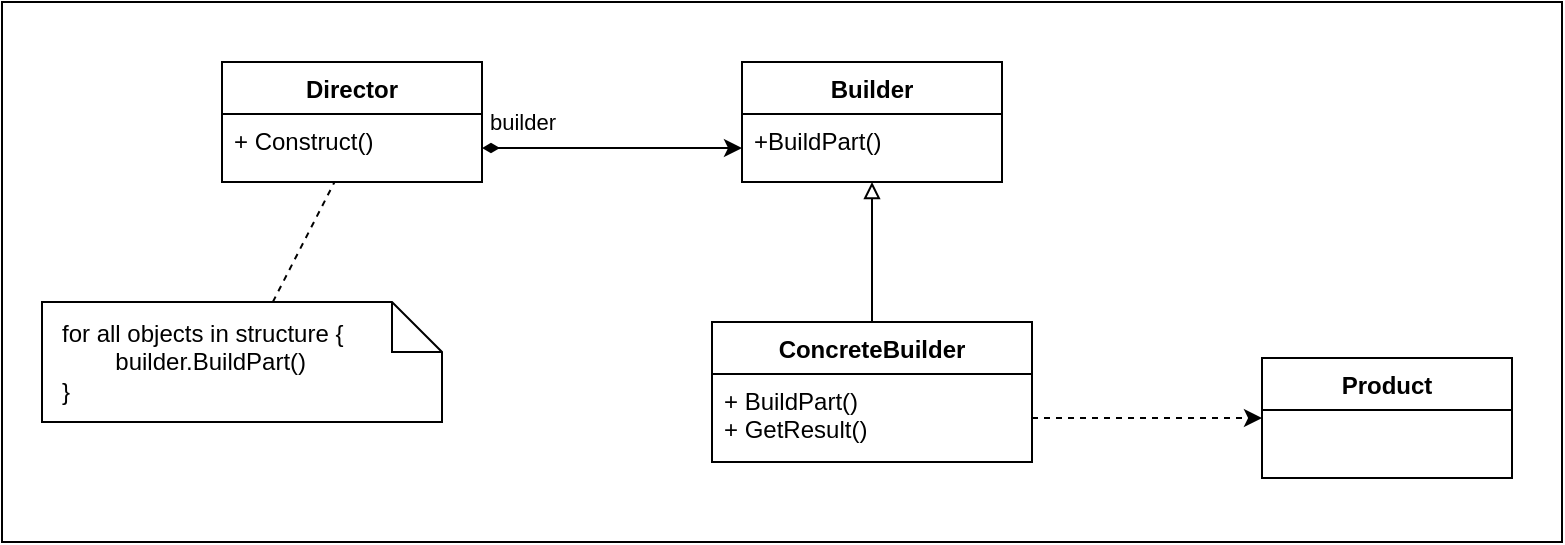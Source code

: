 <mxfile>
    <diagram name="Page-1" id="SDWG9DKmseKplDPkIkF8">
        <mxGraphModel dx="1151" dy="896" grid="1" gridSize="10" guides="1" tooltips="1" connect="1" arrows="1" fold="1" page="1" pageScale="1" pageWidth="850" pageHeight="1100" math="0" shadow="0">
            <root>
                <mxCell id="0"/>
                <mxCell id="1" parent="0"/>
                <mxCell id="bwSSeVmjy1r_vaOKLsch-12" value="" style="rounded=0;whiteSpace=wrap;html=1;" parent="1" vertex="1">
                    <mxGeometry x="340" y="130" width="780" height="270" as="geometry"/>
                </mxCell>
                <mxCell id="bwSSeVmjy1r_vaOKLsch-1" value="Builder" style="swimlane;fontStyle=1;align=center;verticalAlign=top;childLayout=stackLayout;horizontal=1;startSize=26;horizontalStack=0;resizeParent=1;resizeParentMax=0;resizeLast=0;collapsible=1;marginBottom=0;whiteSpace=wrap;html=1;" parent="1" vertex="1">
                    <mxGeometry x="710" y="160" width="130" height="60" as="geometry"/>
                </mxCell>
                <mxCell id="bwSSeVmjy1r_vaOKLsch-4" value="+BuildPart()" style="text;strokeColor=none;fillColor=none;align=left;verticalAlign=top;spacingLeft=4;spacingRight=4;overflow=hidden;rotatable=0;points=[[0,0.5],[1,0.5]];portConstraint=eastwest;whiteSpace=wrap;html=1;" parent="bwSSeVmjy1r_vaOKLsch-1" vertex="1">
                    <mxGeometry y="26" width="130" height="34" as="geometry"/>
                </mxCell>
                <mxCell id="bwSSeVmjy1r_vaOKLsch-10" style="edgeStyle=orthogonalEdgeStyle;rounded=0;orthogonalLoop=1;jettySize=auto;html=1;endArrow=block;endFill=0;exitX=0.5;exitY=0;exitDx=0;exitDy=0;" parent="1" source="bwSSeVmjy1r_vaOKLsch-5" target="bwSSeVmjy1r_vaOKLsch-1" edge="1">
                    <mxGeometry relative="1" as="geometry"/>
                </mxCell>
                <mxCell id="bwSSeVmjy1r_vaOKLsch-5" value="ConcreteBuilder" style="swimlane;fontStyle=1;align=center;verticalAlign=top;childLayout=stackLayout;horizontal=1;startSize=26;horizontalStack=0;resizeParent=1;resizeParentMax=0;resizeLast=0;collapsible=1;marginBottom=0;whiteSpace=wrap;html=1;" parent="1" vertex="1">
                    <mxGeometry x="695" y="290" width="160" height="70" as="geometry"/>
                </mxCell>
                <mxCell id="bwSSeVmjy1r_vaOKLsch-8" value="+ BuildPart()&lt;br&gt;+ GetResult()" style="text;strokeColor=none;fillColor=none;align=left;verticalAlign=top;spacingLeft=4;spacingRight=4;overflow=hidden;rotatable=0;points=[[0,0.5],[1,0.5]];portConstraint=eastwest;whiteSpace=wrap;html=1;" parent="bwSSeVmjy1r_vaOKLsch-5" vertex="1">
                    <mxGeometry y="26" width="160" height="44" as="geometry"/>
                </mxCell>
                <mxCell id="14" value="Product" style="swimlane;fontStyle=1;align=center;verticalAlign=top;childLayout=stackLayout;horizontal=1;startSize=26;horizontalStack=0;resizeParent=1;resizeParentMax=0;resizeLast=0;collapsible=1;marginBottom=0;whiteSpace=wrap;html=1;" parent="1" vertex="1">
                    <mxGeometry x="970" y="308" width="125" height="60" as="geometry"/>
                </mxCell>
                <mxCell id="37" style="edgeStyle=none;html=1;dashed=1;endArrow=none;endFill=0;" parent="1" source="34" target="41" edge="1">
                    <mxGeometry relative="1" as="geometry"/>
                </mxCell>
                <mxCell id="34" value="for all objects in structure {&lt;br&gt;&lt;span style=&quot;white-space: pre;&quot;&gt;&#9;&lt;/span&gt;builder.BuildPart()&lt;br&gt;}" style="shape=note2;boundedLbl=1;whiteSpace=wrap;html=1;size=25;verticalAlign=middle;align=left;spacingLeft=8;" parent="1" vertex="1">
                    <mxGeometry x="360" y="280" width="200" height="60" as="geometry"/>
                </mxCell>
                <mxCell id="39" style="edgeStyle=none;html=1;entryX=0;entryY=0.5;entryDx=0;entryDy=0;dashed=1;" edge="1" parent="1" source="bwSSeVmjy1r_vaOKLsch-8" target="14">
                    <mxGeometry relative="1" as="geometry"/>
                </mxCell>
                <mxCell id="40" value="Director" style="swimlane;fontStyle=1;align=center;verticalAlign=top;childLayout=stackLayout;horizontal=1;startSize=26;horizontalStack=0;resizeParent=1;resizeParentMax=0;resizeLast=0;collapsible=1;marginBottom=0;whiteSpace=wrap;html=1;" vertex="1" parent="1">
                    <mxGeometry x="450" y="160" width="130" height="60" as="geometry"/>
                </mxCell>
                <mxCell id="41" value="+ Construct()" style="text;strokeColor=none;fillColor=none;align=left;verticalAlign=top;spacingLeft=4;spacingRight=4;overflow=hidden;rotatable=0;points=[[0,0.5],[1,0.5]];portConstraint=eastwest;whiteSpace=wrap;html=1;" vertex="1" parent="40">
                    <mxGeometry y="26" width="130" height="34" as="geometry"/>
                </mxCell>
                <mxCell id="42" style="edgeStyle=none;html=1;startArrow=diamondThin;startFill=1;" edge="1" parent="1" source="41" target="bwSSeVmjy1r_vaOKLsch-4">
                    <mxGeometry relative="1" as="geometry"/>
                </mxCell>
                <mxCell id="43" value="builder" style="edgeLabel;html=1;align=center;verticalAlign=middle;resizable=0;points=[];" vertex="1" connectable="0" parent="42">
                    <mxGeometry x="-0.538" y="-1" relative="1" as="geometry">
                        <mxPoint x="-10" y="-14" as="offset"/>
                    </mxGeometry>
                </mxCell>
            </root>
        </mxGraphModel>
    </diagram>
</mxfile>